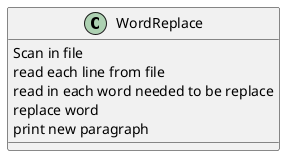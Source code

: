 @startuml
class WordReplace{
Scan in file
read each line from file
read in each word needed to be replace
replace word
print new paragraph
}
@enduml